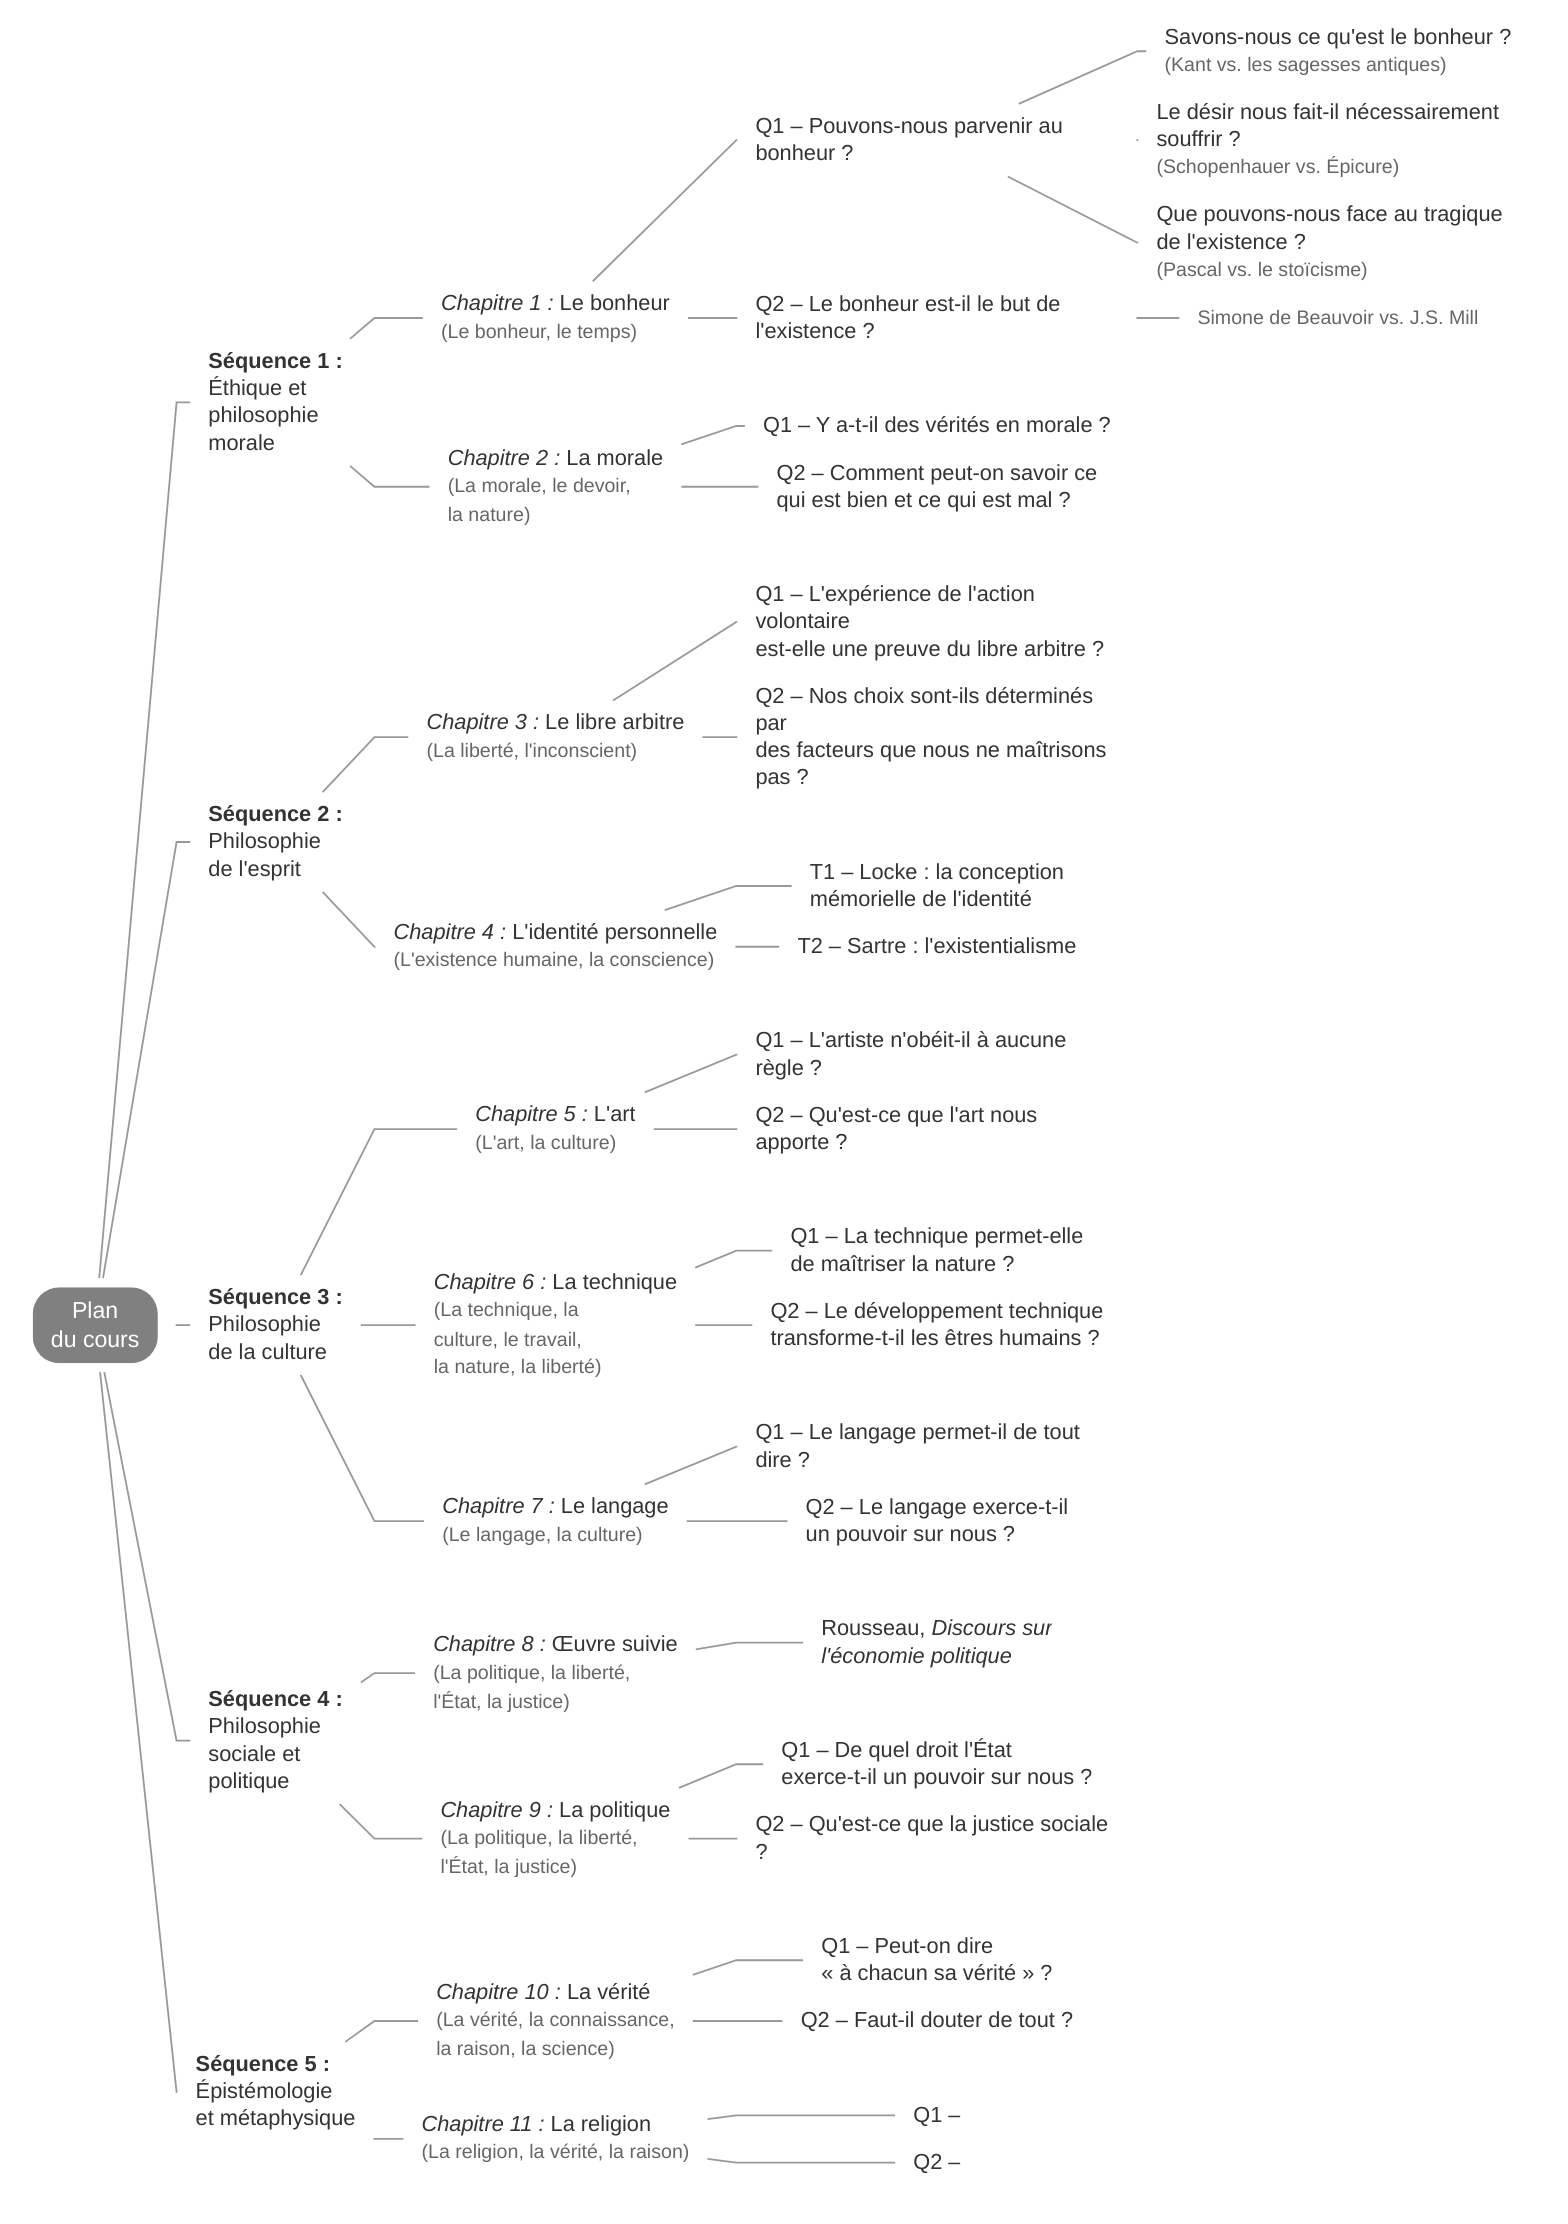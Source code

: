 %%{init{"theme":"base","themeCSS":"* {line-height:1.25em!important; font-size:12px; text-align:left!important; } span span{color:#666; font-size:0.9em;}  g[id*=\"A\"] * {font-size:1.01em;}  g[id*=\"V\"] * {color:transparent} .edge-thickness-normal{stroke-width:1px; stroke:#999;} .edge-thickness-thick{stroke-width:1px!important} .edge-pattern-dotted{stroke:transparent} mark {background-color:grey; color:white; display:block; text-align:center!important; padding:5px 10px; border-radius:15px}","themeVariables":{"secondaryColor":"transparent","primaryColor":"transparent","primaryBorderColor":"transparent"},"flowchart":{"htmlLabels":true,"padding":5,"rankSpacing":1,"nodeSpacing":1,"curve":"linear"}} }%%
flowchart LR

A[<mark>Plan <br>du cours</mark>]

B1[<b>Séquence 1 :</b></b><br> Éthique et <br> philosophie<br>  morale]
B2[<b>Séquence 2 :</b><br> Philosophie <br> de l'esprit]
B3[<b>Séquence 3 :</b><br> Philosophie<br> de la culture]
B4[<b>Séquence 4 :</b><br> Philosophie<br>sociale et <br>politique]
B5[<b>Séquence 5 :</b><br>Épistémologie <br>et métaphysique]

A --- B1 & B2 & B3 & B4 & B5

B1 --- C1 & C2
B2 --- C3 & C4
B3 --- C5 & C6 & C7
B4 --- C8 & C9
B5 --- C10 & C11

C1["<i>Chapitre 1 :</i> Le bonheur<br><span>(Le bonheur, le temps)</span>"]
C2["<i>Chapitre 2 :</i> La morale<br><span>(La morale, le devoir,<br>la nature)</span>"]

C3["<i>Chapitre 3 :</i> Le libre arbitre<br><span>(La liberté, l'inconscient)</span>"]
C4["<i>Chapitre 4 :</i> L'identité personnelle<br><span>(L'existence humaine, la  conscience)</span>"]

C5["<i>Chapitre 5 :</i> L'art<br><span>(L'art, la culture)</span>"]
C6["<i>Chapitre 6 :</i> La technique<br><span>(La technique, la<br>culture, le travail,<br>la nature, la liberté)</span>"]
C7["<i>Chapitre 7 :</i> Le langage<br><span>(Le langage, la culture)</span>"]

C8["<i>Chapitre 8 :</i> Œuvre suivie<br><span>(La politique, la liberté,<br> l'#Eacute;tat, la justice)</span>"]
C9["<i>Chapitre 9 :</i> La politique<br><span>(La politique, la liberté,<br> l'#Eacute;tat, la justice)</span>"]

C10["<i>Chapitre 10 :</i> La vérité<br><span>(La vérité, la connaissance, <br>la raison, la science)</span>"]
C11["<i>Chapitre 11 :</i> La religion<br><span>(La religion, la vérité, la raison)</span>"]

C1 --- D1a & D1b
C1 -.- V1
C2 --- D2a & D2b
C2 -.- V2
C3 --- D3a & D3b
C3 -.- V3
C4 --- D4a & D4b
C4 -.- V4
C5 --- D5a & D5b
C5 -.- V5
C6 --- D6a & D6b
C6 -.- V6
C7 --- D7a & D7b
C7 -.- V7
C8 --- D8
C8 -.- V8
C9 --- D9a & D9b
C9 -.- V9
C10 --- D10a & D10b
C10 -.- V10
C11 --- D11a & D11b

D1a["Q1 – Pouvons-nous parvenir au bonheur ?"]
D1b["Q2 – Le bonheur est-il le but de l'existence ?"]
D2a["Q1 – Y a-t-il des vérités en morale ?"]
D2b["Q2 – Comment peut-on savoir ce <br>qui est bien et ce qui est mal ?"]
D3a["Q1 – L'expérience de l'action volontaire <br>est-elle une preuve du libre arbitre ?"]
D3b["Q2 – Nos choix sont-ils déterminés par <br>des facteurs que nous ne maîtrisons pas ?"]
D4a["T1 – Locke : la conception <br>mémorielle de l'identité"]
D4b["T2 – Sartre : l'existentialisme"]
D5a["Q1 – L'artiste n'obéit-il à aucune règle ?"]
D5b["Q2 – Qu'est-ce que l'art nous apporte ?"]
D6a["Q1 – La technique permet-elle <br>de maîtriser la nature ?"]
D6b["Q2 – Le développement technique <br>transforme-t-il les êtres humains ?"]
D7a["Q1 – Le langage permet-il de tout dire ?"]
D7b["Q2 – Le langage exerce-t-il<br> un pouvoir sur nous ?"]
D8["Rousseau, <i>Discours sur <br>l'économie politique</i>"]
D9a["Q1 – De quel droit l'État <br>exerce-t-il un pouvoir sur nous ?"]
D9b["Q2 – Qu'est-ce que la justice sociale ?"]
D10a["Q1 – Peut-on dire <br>« à chacun sa vérité » ?"]
D10b["Q2 – Faut-il douter de tout ?"]
D11a["Q1 – "]
D11b["Q2 – "]


D1a --- E1a1 & E1a2 & E1a3
D1b --- E1b1


E1a1["Savons-nous ce qu'est le bonheur ? <br><span>(Kant vs. les sagesses antiques)</span>"]
E1a2["Le désir nous fait-il nécessairement souffrir ? <br><span>(Schopenhauer vs. Épicure)</span>"]
E1a3["Que pouvons-nous face au tragique de l'existence ? <br><span>(Pascal vs. le stoïcisme)</span>"]

E1b1["<span>Simone de Beauvoir vs. J.S. Mill</span>"]